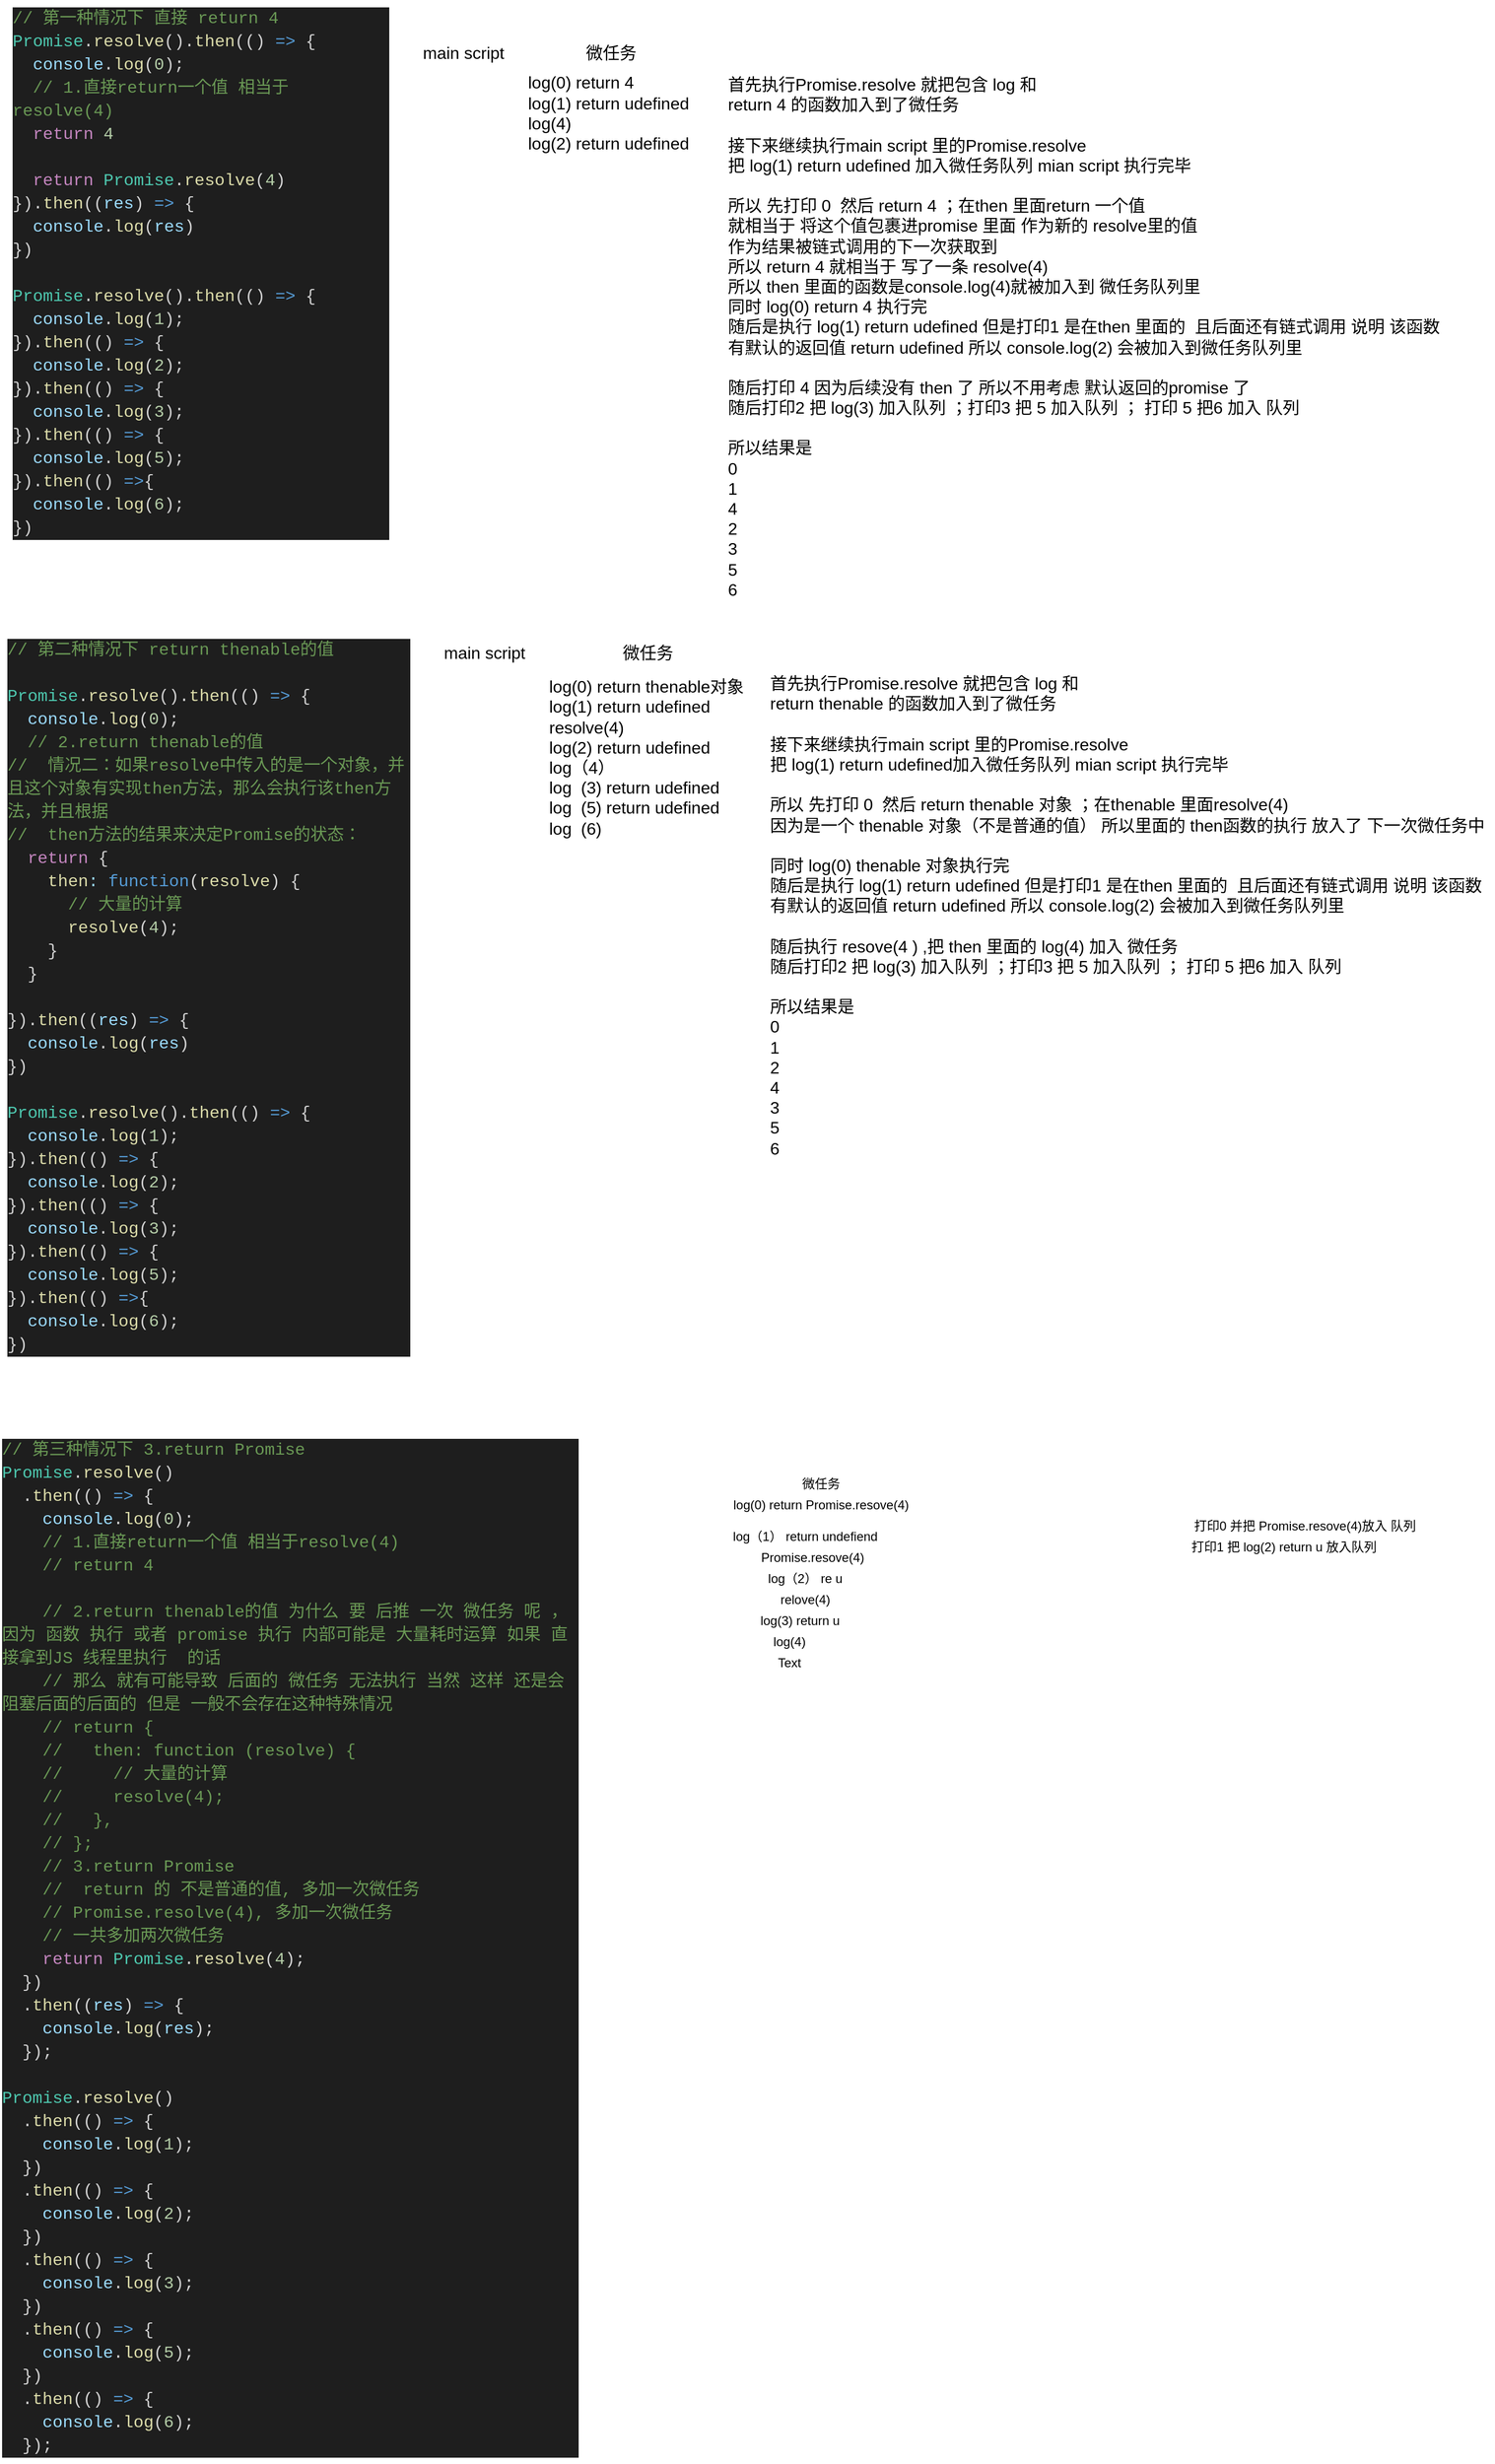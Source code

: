<mxfile>
    <diagram id="AQz7V57EREvZe-F6yPf8" name="第 1 页">
        <mxGraphModel dx="1780" dy="881" grid="1" gridSize="10" guides="1" tooltips="1" connect="1" arrows="1" fold="1" page="1" pageScale="1" pageWidth="1654" pageHeight="2336" math="0" shadow="0">
            <root>
                <mxCell id="0"/>
                <mxCell id="1" parent="0"/>
                <mxCell id="2" value="&lt;div style=&quot;color: rgb(212 , 212 , 212) ; background-color: rgb(30 , 30 , 30) ; font-family: &amp;#34;consolas&amp;#34; , &amp;#34;courier new&amp;#34; , monospace ; font-weight: normal ; font-size: 16px ; line-height: 22px&quot;&gt;&lt;div&gt;&lt;span style=&quot;color: #6a9955&quot;&gt;// 第一种情况下 直接 return 4&lt;/span&gt;&lt;/div&gt;&lt;div&gt;&lt;span style=&quot;color: #4ec9b0&quot;&gt;Promise&lt;/span&gt;&lt;span style=&quot;color: #d4d4d4&quot;&gt;.&lt;/span&gt;&lt;span style=&quot;color: #dcdcaa&quot;&gt;resolve&lt;/span&gt;&lt;span style=&quot;color: #d4d4d4&quot;&gt;().&lt;/span&gt;&lt;span style=&quot;color: #dcdcaa&quot;&gt;then&lt;/span&gt;&lt;span style=&quot;color: #d4d4d4&quot;&gt;(() &lt;/span&gt;&lt;span style=&quot;color: #569cd6&quot;&gt;=&amp;gt;&lt;/span&gt;&lt;span style=&quot;color: #d4d4d4&quot;&gt; {&lt;/span&gt;&lt;/div&gt;&lt;div&gt;&lt;span style=&quot;color: #d4d4d4&quot;&gt;&amp;nbsp; &lt;/span&gt;&lt;span style=&quot;color: #9cdcfe&quot;&gt;console&lt;/span&gt;&lt;span style=&quot;color: #d4d4d4&quot;&gt;.&lt;/span&gt;&lt;span style=&quot;color: #dcdcaa&quot;&gt;log&lt;/span&gt;&lt;span style=&quot;color: #d4d4d4&quot;&gt;(&lt;/span&gt;&lt;span style=&quot;color: #b5cea8&quot;&gt;0&lt;/span&gt;&lt;span style=&quot;color: #d4d4d4&quot;&gt;);&lt;/span&gt;&lt;/div&gt;&lt;div&gt;&lt;span style=&quot;color: #d4d4d4&quot;&gt;&amp;nbsp; &lt;/span&gt;&lt;span style=&quot;color: #6a9955&quot;&gt;// 1.直接return一个值 相当于resolve(4)&lt;/span&gt;&lt;/div&gt;&lt;div&gt;&lt;span style=&quot;color: #d4d4d4&quot;&gt;&amp;nbsp; &lt;/span&gt;&lt;span style=&quot;color: #c586c0&quot;&gt;return&lt;/span&gt;&lt;span style=&quot;color: #d4d4d4&quot;&gt; &lt;/span&gt;&lt;span style=&quot;color: #b5cea8&quot;&gt;4&lt;/span&gt;&lt;/div&gt;&lt;div&gt;&lt;br&gt;&lt;/div&gt;&lt;div&gt;&lt;span style=&quot;color: #d4d4d4&quot;&gt;&amp;nbsp; &lt;/span&gt;&lt;span style=&quot;color: #c586c0&quot;&gt;return&lt;/span&gt;&lt;span style=&quot;color: #d4d4d4&quot;&gt; &lt;/span&gt;&lt;span style=&quot;color: #4ec9b0&quot;&gt;Promise&lt;/span&gt;&lt;span style=&quot;color: #d4d4d4&quot;&gt;.&lt;/span&gt;&lt;span style=&quot;color: #dcdcaa&quot;&gt;resolve&lt;/span&gt;&lt;span style=&quot;color: #d4d4d4&quot;&gt;(&lt;/span&gt;&lt;span style=&quot;color: #b5cea8&quot;&gt;4&lt;/span&gt;&lt;span style=&quot;color: #d4d4d4&quot;&gt;)&lt;/span&gt;&lt;/div&gt;&lt;div&gt;&lt;span style=&quot;color: #d4d4d4&quot;&gt;}).&lt;/span&gt;&lt;span style=&quot;color: #dcdcaa&quot;&gt;then&lt;/span&gt;&lt;span style=&quot;color: #d4d4d4&quot;&gt;((&lt;/span&gt;&lt;span style=&quot;color: #9cdcfe&quot;&gt;res&lt;/span&gt;&lt;span style=&quot;color: #d4d4d4&quot;&gt;) &lt;/span&gt;&lt;span style=&quot;color: #569cd6&quot;&gt;=&amp;gt;&lt;/span&gt;&lt;span style=&quot;color: #d4d4d4&quot;&gt; {&lt;/span&gt;&lt;/div&gt;&lt;div&gt;&lt;span style=&quot;color: #d4d4d4&quot;&gt;&amp;nbsp; &lt;/span&gt;&lt;span style=&quot;color: #9cdcfe&quot;&gt;console&lt;/span&gt;&lt;span style=&quot;color: #d4d4d4&quot;&gt;.&lt;/span&gt;&lt;span style=&quot;color: #dcdcaa&quot;&gt;log&lt;/span&gt;&lt;span style=&quot;color: #d4d4d4&quot;&gt;(&lt;/span&gt;&lt;span style=&quot;color: #9cdcfe&quot;&gt;res&lt;/span&gt;&lt;span style=&quot;color: #d4d4d4&quot;&gt;)&lt;/span&gt;&lt;/div&gt;&lt;div&gt;&lt;span style=&quot;color: #d4d4d4&quot;&gt;})&lt;/span&gt;&lt;/div&gt;&lt;br&gt;&lt;div&gt;&lt;span style=&quot;color: #4ec9b0&quot;&gt;Promise&lt;/span&gt;&lt;span style=&quot;color: #d4d4d4&quot;&gt;.&lt;/span&gt;&lt;span style=&quot;color: #dcdcaa&quot;&gt;resolve&lt;/span&gt;&lt;span style=&quot;color: #d4d4d4&quot;&gt;().&lt;/span&gt;&lt;span style=&quot;color: #dcdcaa&quot;&gt;then&lt;/span&gt;&lt;span style=&quot;color: #d4d4d4&quot;&gt;(() &lt;/span&gt;&lt;span style=&quot;color: #569cd6&quot;&gt;=&amp;gt;&lt;/span&gt;&lt;span style=&quot;color: #d4d4d4&quot;&gt; {&lt;/span&gt;&lt;/div&gt;&lt;div&gt;&lt;span style=&quot;color: #d4d4d4&quot;&gt;&amp;nbsp; &lt;/span&gt;&lt;span style=&quot;color: #9cdcfe&quot;&gt;console&lt;/span&gt;&lt;span style=&quot;color: #d4d4d4&quot;&gt;.&lt;/span&gt;&lt;span style=&quot;color: #dcdcaa&quot;&gt;log&lt;/span&gt;&lt;span style=&quot;color: #d4d4d4&quot;&gt;(&lt;/span&gt;&lt;span style=&quot;color: #b5cea8&quot;&gt;1&lt;/span&gt;&lt;span style=&quot;color: #d4d4d4&quot;&gt;);&lt;/span&gt;&lt;/div&gt;&lt;div&gt;&lt;span style=&quot;color: #d4d4d4&quot;&gt;}).&lt;/span&gt;&lt;span style=&quot;color: #dcdcaa&quot;&gt;then&lt;/span&gt;&lt;span style=&quot;color: #d4d4d4&quot;&gt;(() &lt;/span&gt;&lt;span style=&quot;color: #569cd6&quot;&gt;=&amp;gt;&lt;/span&gt;&lt;span style=&quot;color: #d4d4d4&quot;&gt; {&lt;/span&gt;&lt;/div&gt;&lt;div&gt;&lt;span style=&quot;color: #d4d4d4&quot;&gt;&amp;nbsp; &lt;/span&gt;&lt;span style=&quot;color: #9cdcfe&quot;&gt;console&lt;/span&gt;&lt;span style=&quot;color: #d4d4d4&quot;&gt;.&lt;/span&gt;&lt;span style=&quot;color: #dcdcaa&quot;&gt;log&lt;/span&gt;&lt;span style=&quot;color: #d4d4d4&quot;&gt;(&lt;/span&gt;&lt;span style=&quot;color: #b5cea8&quot;&gt;2&lt;/span&gt;&lt;span style=&quot;color: #d4d4d4&quot;&gt;);&lt;/span&gt;&lt;/div&gt;&lt;div&gt;&lt;span style=&quot;color: #d4d4d4&quot;&gt;}).&lt;/span&gt;&lt;span style=&quot;color: #dcdcaa&quot;&gt;then&lt;/span&gt;&lt;span style=&quot;color: #d4d4d4&quot;&gt;(() &lt;/span&gt;&lt;span style=&quot;color: #569cd6&quot;&gt;=&amp;gt;&lt;/span&gt;&lt;span style=&quot;color: #d4d4d4&quot;&gt; {&lt;/span&gt;&lt;/div&gt;&lt;div&gt;&lt;span style=&quot;color: #d4d4d4&quot;&gt;&amp;nbsp; &lt;/span&gt;&lt;span style=&quot;color: #9cdcfe&quot;&gt;console&lt;/span&gt;&lt;span style=&quot;color: #d4d4d4&quot;&gt;.&lt;/span&gt;&lt;span style=&quot;color: #dcdcaa&quot;&gt;log&lt;/span&gt;&lt;span style=&quot;color: #d4d4d4&quot;&gt;(&lt;/span&gt;&lt;span style=&quot;color: #b5cea8&quot;&gt;3&lt;/span&gt;&lt;span style=&quot;color: #d4d4d4&quot;&gt;);&lt;/span&gt;&lt;/div&gt;&lt;div&gt;&lt;span style=&quot;color: #d4d4d4&quot;&gt;}).&lt;/span&gt;&lt;span style=&quot;color: #dcdcaa&quot;&gt;then&lt;/span&gt;&lt;span style=&quot;color: #d4d4d4&quot;&gt;(() &lt;/span&gt;&lt;span style=&quot;color: #569cd6&quot;&gt;=&amp;gt;&lt;/span&gt;&lt;span style=&quot;color: #d4d4d4&quot;&gt; {&lt;/span&gt;&lt;/div&gt;&lt;div&gt;&lt;span style=&quot;color: #d4d4d4&quot;&gt;&amp;nbsp; &lt;/span&gt;&lt;span style=&quot;color: #9cdcfe&quot;&gt;console&lt;/span&gt;&lt;span style=&quot;color: #d4d4d4&quot;&gt;.&lt;/span&gt;&lt;span style=&quot;color: #dcdcaa&quot;&gt;log&lt;/span&gt;&lt;span style=&quot;color: #d4d4d4&quot;&gt;(&lt;/span&gt;&lt;span style=&quot;color: #b5cea8&quot;&gt;5&lt;/span&gt;&lt;span style=&quot;color: #d4d4d4&quot;&gt;);&lt;/span&gt;&lt;/div&gt;&lt;div&gt;&lt;span style=&quot;color: #d4d4d4&quot;&gt;}).&lt;/span&gt;&lt;span style=&quot;color: #dcdcaa&quot;&gt;then&lt;/span&gt;&lt;span style=&quot;color: #d4d4d4&quot;&gt;(() &lt;/span&gt;&lt;span style=&quot;color: #569cd6&quot;&gt;=&amp;gt;&lt;/span&gt;&lt;span style=&quot;color: #d4d4d4&quot;&gt;{&lt;/span&gt;&lt;/div&gt;&lt;div&gt;&lt;span style=&quot;color: #d4d4d4&quot;&gt;&amp;nbsp; &lt;/span&gt;&lt;span style=&quot;color: #9cdcfe&quot;&gt;console&lt;/span&gt;&lt;span style=&quot;color: #d4d4d4&quot;&gt;.&lt;/span&gt;&lt;span style=&quot;color: #dcdcaa&quot;&gt;log&lt;/span&gt;&lt;span style=&quot;color: #d4d4d4&quot;&gt;(&lt;/span&gt;&lt;span style=&quot;color: #b5cea8&quot;&gt;6&lt;/span&gt;&lt;span style=&quot;color: #d4d4d4&quot;&gt;);&lt;/span&gt;&lt;/div&gt;&lt;div&gt;&lt;span style=&quot;color: #d4d4d4&quot;&gt;})&lt;/span&gt;&lt;/div&gt;&lt;/div&gt;" style="text;whiteSpace=wrap;html=1;" parent="1" vertex="1">
                    <mxGeometry x="10" y="10" width="360" height="490" as="geometry"/>
                </mxCell>
                <mxCell id="3" value="main script&amp;nbsp;" style="text;html=1;align=left;verticalAlign=middle;resizable=0;points=[];autosize=1;strokeColor=none;fillColor=none;fontSize=16;" parent="1" vertex="1">
                    <mxGeometry x="400" y="50" width="100" height="20" as="geometry"/>
                </mxCell>
                <mxCell id="4" value="微任务" style="text;html=1;align=left;verticalAlign=middle;resizable=0;points=[];autosize=1;strokeColor=none;fillColor=none;fontSize=16;" parent="1" vertex="1">
                    <mxGeometry x="555" y="50" width="60" height="20" as="geometry"/>
                </mxCell>
                <mxCell id="5" value="log(0) return 4&lt;br&gt;log(1) return udefined&lt;br&gt;log(4)&lt;br&gt;log(2) return udefined&lt;br&gt;&lt;br&gt;&lt;br&gt;&lt;br&gt;&lt;br&gt;&lt;br&gt;&lt;br&gt;&lt;br&gt;&lt;br&gt;&lt;br&gt;&lt;br&gt;&lt;br&gt;&lt;br&gt;&lt;br&gt;&lt;br&gt;&lt;br&gt;&lt;br&gt;&lt;br&gt;&lt;br&gt;" style="text;html=1;align=left;verticalAlign=middle;resizable=0;points=[];autosize=1;strokeColor=none;fillColor=none;fontSize=16;" parent="1" vertex="1">
                    <mxGeometry x="500" y="80" width="170" height="420" as="geometry"/>
                </mxCell>
                <mxCell id="6" value="首先执行Promise.resolve 就把包含 log 和&lt;br&gt;return 4 的函数加入到了微任务&lt;br&gt;&lt;br&gt;接下来继续执行main script 里的Promise.resolve&lt;br&gt;把 log(1) return udefined&amp;nbsp;加入微任务队列 mian script 执行完毕&lt;br&gt;&amp;nbsp;&lt;br&gt;所以 先打印 0&amp;nbsp; 然后 return 4 ；在then 里面return 一个值&lt;br&gt;就相当于 将这个值包裹进promise 里面 作为新的 resolve里的值&lt;br&gt;作为结果被链式调用的下一次获取到&lt;br&gt;所以 return 4 就相当于 写了一条 resolve(4) &lt;br&gt;所以 then 里面的函数是console.log(4)就被加入到 微任务队列里 &lt;br&gt;同时 log(0) return 4 执行完&lt;br&gt;随后是执行 log(1) return udefined&amp;nbsp;但是打印1 是在then 里面的&amp;nbsp; 且后面还有链式调用 说明 该函数&lt;br&gt;有默认的返回值 return udefined 所以 console.log(2) 会被加入到微任务队列里&lt;br&gt;&lt;br&gt;随后打印 4 因为后续没有 then 了 所以不用考虑 默认返回的promise 了&lt;br&gt;随后打印2&amp;nbsp;把&amp;nbsp;log(3)&amp;nbsp;加入队列 ；打印3&amp;nbsp;把 5 加入队列 ；&amp;nbsp;打印 5&amp;nbsp;把6&amp;nbsp;加入&amp;nbsp;队列&amp;nbsp;&lt;br&gt;&lt;br&gt;所以结果是&lt;br&gt;0&lt;br&gt;1&lt;br&gt;4&lt;br&gt;2&amp;nbsp;&lt;br&gt;3&lt;br&gt;5&lt;br&gt;6" style="text;html=1;align=left;verticalAlign=middle;resizable=0;points=[];autosize=1;strokeColor=none;fillColor=none;fontSize=16;" parent="1" vertex="1">
                    <mxGeometry x="690" y="80" width="690" height="500" as="geometry"/>
                </mxCell>
                <mxCell id="7" value="&lt;div style=&quot;color: rgb(212, 212, 212); background-color: rgb(30, 30, 30); font-family: consolas, &amp;quot;courier new&amp;quot;, monospace; font-weight: normal; font-size: 16px; line-height: 22px;&quot;&gt;&lt;div&gt;&lt;span style=&quot;color: #6a9955&quot;&gt;// 第二种情况下 return thenable的值&lt;/span&gt;&lt;/div&gt;&lt;br&gt;&lt;div&gt;&lt;span style=&quot;color: #4ec9b0&quot;&gt;Promise&lt;/span&gt;&lt;span style=&quot;color: #d4d4d4&quot;&gt;.&lt;/span&gt;&lt;span style=&quot;color: #dcdcaa&quot;&gt;resolve&lt;/span&gt;&lt;span style=&quot;color: #d4d4d4&quot;&gt;().&lt;/span&gt;&lt;span style=&quot;color: #dcdcaa&quot;&gt;then&lt;/span&gt;&lt;span style=&quot;color: #d4d4d4&quot;&gt;(() &lt;/span&gt;&lt;span style=&quot;color: #569cd6&quot;&gt;=&amp;gt;&lt;/span&gt;&lt;span style=&quot;color: #d4d4d4&quot;&gt; {&lt;/span&gt;&lt;/div&gt;&lt;div&gt;&lt;span style=&quot;color: #d4d4d4&quot;&gt;&amp;nbsp; &lt;/span&gt;&lt;span style=&quot;color: #9cdcfe&quot;&gt;console&lt;/span&gt;&lt;span style=&quot;color: #d4d4d4&quot;&gt;.&lt;/span&gt;&lt;span style=&quot;color: #dcdcaa&quot;&gt;log&lt;/span&gt;&lt;span style=&quot;color: #d4d4d4&quot;&gt;(&lt;/span&gt;&lt;span style=&quot;color: #b5cea8&quot;&gt;0&lt;/span&gt;&lt;span style=&quot;color: #d4d4d4&quot;&gt;);&lt;/span&gt;&lt;/div&gt;&lt;div&gt;&lt;span style=&quot;color: #d4d4d4&quot;&gt;&amp;nbsp; &lt;/span&gt;&lt;span style=&quot;color: #6a9955&quot;&gt;// 2.return thenable的值&lt;/span&gt;&lt;/div&gt;&lt;div&gt;&lt;span style=&quot;color: #6a9955&quot;&gt;// &amp;nbsp;情况二：如果resolve中传入的是一个对象，并且这个对象有实现then方法，那么会执行该then方法，并且根据&lt;/span&gt;&lt;/div&gt;&lt;div&gt;&lt;span style=&quot;color: #6a9955&quot;&gt;// &amp;nbsp;then方法的结果来决定Promise的状态：&lt;/span&gt;&lt;/div&gt;&lt;div&gt;&lt;span style=&quot;color: #d4d4d4&quot;&gt;&amp;nbsp; &lt;/span&gt;&lt;span style=&quot;color: #c586c0&quot;&gt;return&lt;/span&gt;&lt;span style=&quot;color: #d4d4d4&quot;&gt; {&lt;/span&gt;&lt;/div&gt;&lt;div&gt;&lt;span style=&quot;color: #d4d4d4&quot;&gt;&amp;nbsp; &amp;nbsp; &lt;/span&gt;&lt;span style=&quot;color: #dcdcaa&quot;&gt;then&lt;/span&gt;&lt;span style=&quot;color: #9cdcfe&quot;&gt;:&lt;/span&gt;&lt;span style=&quot;color: #d4d4d4&quot;&gt; &lt;/span&gt;&lt;span style=&quot;color: #569cd6&quot;&gt;function&lt;/span&gt;&lt;span style=&quot;color: #d4d4d4&quot;&gt;(&lt;/span&gt;&lt;span style=&quot;color: #dcdcaa&quot;&gt;resolve&lt;/span&gt;&lt;span style=&quot;color: #d4d4d4&quot;&gt;) {&lt;/span&gt;&lt;/div&gt;&lt;div&gt;&lt;span style=&quot;color: #d4d4d4&quot;&gt;&amp;nbsp; &amp;nbsp; &amp;nbsp; &lt;/span&gt;&lt;span style=&quot;color: #6a9955&quot;&gt;// 大量的计算&lt;/span&gt;&lt;/div&gt;&lt;div&gt;&lt;span style=&quot;color: #d4d4d4&quot;&gt;&amp;nbsp; &amp;nbsp; &amp;nbsp; &lt;/span&gt;&lt;span style=&quot;color: #dcdcaa&quot;&gt;resolve&lt;/span&gt;&lt;span style=&quot;color: #d4d4d4&quot;&gt;(&lt;/span&gt;&lt;span style=&quot;color: #b5cea8&quot;&gt;4&lt;/span&gt;&lt;span style=&quot;color: #d4d4d4&quot;&gt;);&lt;/span&gt;&lt;/div&gt;&lt;div&gt;&lt;span style=&quot;color: #d4d4d4&quot;&gt;&amp;nbsp; &amp;nbsp; }&lt;/span&gt;&lt;/div&gt;&lt;div&gt;&lt;span style=&quot;color: #d4d4d4&quot;&gt;&amp;nbsp; }&lt;/span&gt;&lt;/div&gt;&lt;br&gt;&lt;div&gt;&lt;span style=&quot;color: #d4d4d4&quot;&gt;}).&lt;/span&gt;&lt;span style=&quot;color: #dcdcaa&quot;&gt;then&lt;/span&gt;&lt;span style=&quot;color: #d4d4d4&quot;&gt;((&lt;/span&gt;&lt;span style=&quot;color: #9cdcfe&quot;&gt;res&lt;/span&gt;&lt;span style=&quot;color: #d4d4d4&quot;&gt;) &lt;/span&gt;&lt;span style=&quot;color: #569cd6&quot;&gt;=&amp;gt;&lt;/span&gt;&lt;span style=&quot;color: #d4d4d4&quot;&gt; {&lt;/span&gt;&lt;/div&gt;&lt;div&gt;&lt;span style=&quot;color: #d4d4d4&quot;&gt;&amp;nbsp; &lt;/span&gt;&lt;span style=&quot;color: #9cdcfe&quot;&gt;console&lt;/span&gt;&lt;span style=&quot;color: #d4d4d4&quot;&gt;.&lt;/span&gt;&lt;span style=&quot;color: #dcdcaa&quot;&gt;log&lt;/span&gt;&lt;span style=&quot;color: #d4d4d4&quot;&gt;(&lt;/span&gt;&lt;span style=&quot;color: #9cdcfe&quot;&gt;res&lt;/span&gt;&lt;span style=&quot;color: #d4d4d4&quot;&gt;)&lt;/span&gt;&lt;/div&gt;&lt;div&gt;&lt;span style=&quot;color: #d4d4d4&quot;&gt;})&lt;/span&gt;&lt;/div&gt;&lt;br&gt;&lt;div&gt;&lt;span style=&quot;color: #4ec9b0&quot;&gt;Promise&lt;/span&gt;&lt;span style=&quot;color: #d4d4d4&quot;&gt;.&lt;/span&gt;&lt;span style=&quot;color: #dcdcaa&quot;&gt;resolve&lt;/span&gt;&lt;span style=&quot;color: #d4d4d4&quot;&gt;().&lt;/span&gt;&lt;span style=&quot;color: #dcdcaa&quot;&gt;then&lt;/span&gt;&lt;span style=&quot;color: #d4d4d4&quot;&gt;(() &lt;/span&gt;&lt;span style=&quot;color: #569cd6&quot;&gt;=&amp;gt;&lt;/span&gt;&lt;span style=&quot;color: #d4d4d4&quot;&gt; {&lt;/span&gt;&lt;/div&gt;&lt;div&gt;&lt;span style=&quot;color: #d4d4d4&quot;&gt;&amp;nbsp; &lt;/span&gt;&lt;span style=&quot;color: #9cdcfe&quot;&gt;console&lt;/span&gt;&lt;span style=&quot;color: #d4d4d4&quot;&gt;.&lt;/span&gt;&lt;span style=&quot;color: #dcdcaa&quot;&gt;log&lt;/span&gt;&lt;span style=&quot;color: #d4d4d4&quot;&gt;(&lt;/span&gt;&lt;span style=&quot;color: #b5cea8&quot;&gt;1&lt;/span&gt;&lt;span style=&quot;color: #d4d4d4&quot;&gt;);&lt;/span&gt;&lt;/div&gt;&lt;div&gt;&lt;span style=&quot;color: #d4d4d4&quot;&gt;}).&lt;/span&gt;&lt;span style=&quot;color: #dcdcaa&quot;&gt;then&lt;/span&gt;&lt;span style=&quot;color: #d4d4d4&quot;&gt;(() &lt;/span&gt;&lt;span style=&quot;color: #569cd6&quot;&gt;=&amp;gt;&lt;/span&gt;&lt;span style=&quot;color: #d4d4d4&quot;&gt; {&lt;/span&gt;&lt;/div&gt;&lt;div&gt;&lt;span style=&quot;color: #d4d4d4&quot;&gt;&amp;nbsp; &lt;/span&gt;&lt;span style=&quot;color: #9cdcfe&quot;&gt;console&lt;/span&gt;&lt;span style=&quot;color: #d4d4d4&quot;&gt;.&lt;/span&gt;&lt;span style=&quot;color: #dcdcaa&quot;&gt;log&lt;/span&gt;&lt;span style=&quot;color: #d4d4d4&quot;&gt;(&lt;/span&gt;&lt;span style=&quot;color: #b5cea8&quot;&gt;2&lt;/span&gt;&lt;span style=&quot;color: #d4d4d4&quot;&gt;);&lt;/span&gt;&lt;/div&gt;&lt;div&gt;&lt;span style=&quot;color: #d4d4d4&quot;&gt;}).&lt;/span&gt;&lt;span style=&quot;color: #dcdcaa&quot;&gt;then&lt;/span&gt;&lt;span style=&quot;color: #d4d4d4&quot;&gt;(() &lt;/span&gt;&lt;span style=&quot;color: #569cd6&quot;&gt;=&amp;gt;&lt;/span&gt;&lt;span style=&quot;color: #d4d4d4&quot;&gt; {&lt;/span&gt;&lt;/div&gt;&lt;div&gt;&lt;span style=&quot;color: #d4d4d4&quot;&gt;&amp;nbsp; &lt;/span&gt;&lt;span style=&quot;color: #9cdcfe&quot;&gt;console&lt;/span&gt;&lt;span style=&quot;color: #d4d4d4&quot;&gt;.&lt;/span&gt;&lt;span style=&quot;color: #dcdcaa&quot;&gt;log&lt;/span&gt;&lt;span style=&quot;color: #d4d4d4&quot;&gt;(&lt;/span&gt;&lt;span style=&quot;color: #b5cea8&quot;&gt;3&lt;/span&gt;&lt;span style=&quot;color: #d4d4d4&quot;&gt;);&lt;/span&gt;&lt;/div&gt;&lt;div&gt;&lt;span style=&quot;color: #d4d4d4&quot;&gt;}).&lt;/span&gt;&lt;span style=&quot;color: #dcdcaa&quot;&gt;then&lt;/span&gt;&lt;span style=&quot;color: #d4d4d4&quot;&gt;(() &lt;/span&gt;&lt;span style=&quot;color: #569cd6&quot;&gt;=&amp;gt;&lt;/span&gt;&lt;span style=&quot;color: #d4d4d4&quot;&gt; {&lt;/span&gt;&lt;/div&gt;&lt;div&gt;&lt;span style=&quot;color: #d4d4d4&quot;&gt;&amp;nbsp; &lt;/span&gt;&lt;span style=&quot;color: #9cdcfe&quot;&gt;console&lt;/span&gt;&lt;span style=&quot;color: #d4d4d4&quot;&gt;.&lt;/span&gt;&lt;span style=&quot;color: #dcdcaa&quot;&gt;log&lt;/span&gt;&lt;span style=&quot;color: #d4d4d4&quot;&gt;(&lt;/span&gt;&lt;span style=&quot;color: #b5cea8&quot;&gt;5&lt;/span&gt;&lt;span style=&quot;color: #d4d4d4&quot;&gt;);&lt;/span&gt;&lt;/div&gt;&lt;div&gt;&lt;span style=&quot;color: #d4d4d4&quot;&gt;}).&lt;/span&gt;&lt;span style=&quot;color: #dcdcaa&quot;&gt;then&lt;/span&gt;&lt;span style=&quot;color: #d4d4d4&quot;&gt;(() &lt;/span&gt;&lt;span style=&quot;color: #569cd6&quot;&gt;=&amp;gt;&lt;/span&gt;&lt;span style=&quot;color: #d4d4d4&quot;&gt;{&lt;/span&gt;&lt;/div&gt;&lt;div&gt;&lt;span style=&quot;color: #d4d4d4&quot;&gt;&amp;nbsp; &lt;/span&gt;&lt;span style=&quot;color: #9cdcfe&quot;&gt;console&lt;/span&gt;&lt;span style=&quot;color: #d4d4d4&quot;&gt;.&lt;/span&gt;&lt;span style=&quot;color: #dcdcaa&quot;&gt;log&lt;/span&gt;&lt;span style=&quot;color: #d4d4d4&quot;&gt;(&lt;/span&gt;&lt;span style=&quot;color: #b5cea8&quot;&gt;6&lt;/span&gt;&lt;span style=&quot;color: #d4d4d4&quot;&gt;);&lt;/span&gt;&lt;/div&gt;&lt;div&gt;&lt;span style=&quot;color: #d4d4d4&quot;&gt;})&lt;/span&gt;&lt;/div&gt;&lt;/div&gt;" style="text;whiteSpace=wrap;html=1;fontSize=16;" parent="1" vertex="1">
                    <mxGeometry x="5" y="610" width="385" height="680" as="geometry"/>
                </mxCell>
                <mxCell id="8" value="main script&amp;nbsp;" style="text;html=1;align=left;verticalAlign=middle;resizable=0;points=[];autosize=1;strokeColor=none;fillColor=none;fontSize=16;" parent="1" vertex="1">
                    <mxGeometry x="420" y="620" width="100" height="20" as="geometry"/>
                </mxCell>
                <mxCell id="9" value="微任务" style="text;html=1;align=left;verticalAlign=middle;resizable=0;points=[];autosize=1;strokeColor=none;fillColor=none;fontSize=16;" parent="1" vertex="1">
                    <mxGeometry x="590" y="620" width="60" height="20" as="geometry"/>
                </mxCell>
                <mxCell id="10" value="log(0) return&amp;nbsp;thenable对象&lt;br&gt;log(1) return udefined&lt;br&gt;resolve(4)&lt;br&gt;log(2) return udefined&lt;br&gt;log（4）&lt;br&gt;log&amp;nbsp; (3) return udefined&lt;br&gt;log&amp;nbsp; (5) return udefined&lt;br&gt;log&amp;nbsp; (6)&amp;nbsp;&lt;br&gt;&lt;br&gt;&lt;br&gt;&lt;br&gt;&lt;br&gt;&lt;br&gt;&lt;br&gt;&lt;br&gt;&lt;br&gt;&lt;br&gt;&lt;br&gt;&lt;br&gt;" style="text;html=1;align=left;verticalAlign=middle;resizable=0;points=[];autosize=1;strokeColor=none;fillColor=none;fontSize=16;" parent="1" vertex="1">
                    <mxGeometry x="520" y="650" width="200" height="370" as="geometry"/>
                </mxCell>
                <mxCell id="11" value="首先执行Promise.resolve 就把包含 log 和&lt;br&gt;return thenable 的函数加入到了微任务&lt;br&gt;&lt;br&gt;接下来继续执行main script 里的Promise.resolve&lt;br&gt;把 log(1) return udefined加入微任务队列 mian script 执行完毕&lt;br&gt;&amp;nbsp;&lt;br&gt;所以 先打印 0&amp;nbsp; 然后 return thenable&amp;nbsp;对象&amp;nbsp;；在thenable 里面resolve(4)&amp;nbsp;&lt;br&gt;因为是一个&amp;nbsp;thenable&amp;nbsp;对象（不是普通的值） 所以里面的&amp;nbsp;then函数的执行&amp;nbsp;放入了&amp;nbsp;下一次微任务中&lt;br&gt;&lt;br&gt;同时 log(0) thenable&amp;nbsp;对象执行完&lt;br&gt;随后是执行 log(1) return udefined&amp;nbsp;但是打印1 是在then 里面的&amp;nbsp; 且后面还有链式调用 说明 该函数&lt;br&gt;有默认的返回值 return udefined 所以 console.log(2) 会被加入到微任务队列里&lt;br&gt;&lt;br&gt;随后执行&amp;nbsp;resove(4 ) ,把&amp;nbsp;then&amp;nbsp;里面的&amp;nbsp;log(4)&amp;nbsp;加入&amp;nbsp;微任务&amp;nbsp;&lt;br&gt;随后打印2&amp;nbsp;把&amp;nbsp;log(3)&amp;nbsp;加入队列 ；打印3&amp;nbsp;把 5 加入队列 ；&amp;nbsp;打印 5&amp;nbsp;把6&amp;nbsp;加入&amp;nbsp;队列&amp;nbsp;&lt;br&gt;&lt;br&gt;所以结果是&lt;br&gt;0&lt;br&gt;1&lt;br&gt;2&lt;br&gt;4&amp;nbsp;&lt;br&gt;3&lt;br&gt;5&lt;br&gt;6" style="text;html=1;align=left;verticalAlign=middle;resizable=0;points=[];autosize=1;strokeColor=none;fillColor=none;fontSize=16;" parent="1" vertex="1">
                    <mxGeometry x="730" y="650" width="690" height="460" as="geometry"/>
                </mxCell>
                <mxCell id="12" value="&lt;div style=&quot;color: rgb(212, 212, 212); background-color: rgb(30, 30, 30); font-family: consolas, &amp;quot;courier new&amp;quot;, monospace; font-weight: normal; font-size: 16px; line-height: 22px;&quot;&gt;&lt;div&gt;&lt;span style=&quot;color: #6a9955&quot;&gt;// 第三种情况下 3.return Promise&lt;/span&gt;&lt;/div&gt;&lt;div&gt;&lt;span style=&quot;color: #4ec9b0&quot;&gt;Promise&lt;/span&gt;&lt;span style=&quot;color: #d4d4d4&quot;&gt;.&lt;/span&gt;&lt;span style=&quot;color: #dcdcaa&quot;&gt;resolve&lt;/span&gt;&lt;span style=&quot;color: #d4d4d4&quot;&gt;()&lt;/span&gt;&lt;/div&gt;&lt;div&gt;&lt;span style=&quot;color: #d4d4d4&quot;&gt;&amp;nbsp; .&lt;/span&gt;&lt;span style=&quot;color: #dcdcaa&quot;&gt;then&lt;/span&gt;&lt;span style=&quot;color: #d4d4d4&quot;&gt;(() &lt;/span&gt;&lt;span style=&quot;color: #569cd6&quot;&gt;=&amp;gt;&lt;/span&gt;&lt;span style=&quot;color: #d4d4d4&quot;&gt; {&lt;/span&gt;&lt;/div&gt;&lt;div&gt;&lt;span style=&quot;color: #d4d4d4&quot;&gt;&amp;nbsp; &amp;nbsp; &lt;/span&gt;&lt;span style=&quot;color: #9cdcfe&quot;&gt;console&lt;/span&gt;&lt;span style=&quot;color: #d4d4d4&quot;&gt;.&lt;/span&gt;&lt;span style=&quot;color: #dcdcaa&quot;&gt;log&lt;/span&gt;&lt;span style=&quot;color: #d4d4d4&quot;&gt;(&lt;/span&gt;&lt;span style=&quot;color: #b5cea8&quot;&gt;0&lt;/span&gt;&lt;span style=&quot;color: #d4d4d4&quot;&gt;);&lt;/span&gt;&lt;/div&gt;&lt;div&gt;&lt;span style=&quot;color: #d4d4d4&quot;&gt;&amp;nbsp; &amp;nbsp; &lt;/span&gt;&lt;span style=&quot;color: #6a9955&quot;&gt;// 1.直接return一个值 相当于resolve(4)&lt;/span&gt;&lt;/div&gt;&lt;div&gt;&lt;span style=&quot;color: #d4d4d4&quot;&gt;&amp;nbsp; &amp;nbsp; &lt;/span&gt;&lt;span style=&quot;color: #6a9955&quot;&gt;// return 4&lt;/span&gt;&lt;/div&gt;&lt;br&gt;&lt;div&gt;&lt;span style=&quot;color: #d4d4d4&quot;&gt;&amp;nbsp; &amp;nbsp; &lt;/span&gt;&lt;span style=&quot;color: #6a9955&quot;&gt;// 2.return thenable的值 为什么 要 后推 一次 微任务 呢 ，因为 函数 执行 或者 promise 执行 内部可能是 大量耗时运算 如果 直接拿到JS 线程里执行 &amp;nbsp;的话&lt;/span&gt;&lt;/div&gt;&lt;div&gt;&lt;span style=&quot;color: #d4d4d4&quot;&gt;&amp;nbsp; &amp;nbsp; &lt;/span&gt;&lt;span style=&quot;color: #6a9955&quot;&gt;// 那么 就有可能导致 后面的 微任务 无法执行 当然 这样 还是会阻塞后面的后面的 但是 一般不会存在这种特殊情况&lt;/span&gt;&lt;/div&gt;&lt;div&gt;&lt;span style=&quot;color: #d4d4d4&quot;&gt;&amp;nbsp; &amp;nbsp; &lt;/span&gt;&lt;span style=&quot;color: #6a9955&quot;&gt;// return {&lt;/span&gt;&lt;/div&gt;&lt;div&gt;&lt;span style=&quot;color: #d4d4d4&quot;&gt;&amp;nbsp; &amp;nbsp; &lt;/span&gt;&lt;span style=&quot;color: #6a9955&quot;&gt;// &amp;nbsp; then: function (resolve) {&lt;/span&gt;&lt;/div&gt;&lt;div&gt;&lt;span style=&quot;color: #d4d4d4&quot;&gt;&amp;nbsp; &amp;nbsp; &lt;/span&gt;&lt;span style=&quot;color: #6a9955&quot;&gt;// &amp;nbsp; &amp;nbsp; // 大量的计算&lt;/span&gt;&lt;/div&gt;&lt;div&gt;&lt;span style=&quot;color: #d4d4d4&quot;&gt;&amp;nbsp; &amp;nbsp; &lt;/span&gt;&lt;span style=&quot;color: #6a9955&quot;&gt;// &amp;nbsp; &amp;nbsp; resolve(4);&lt;/span&gt;&lt;/div&gt;&lt;div&gt;&lt;span style=&quot;color: #d4d4d4&quot;&gt;&amp;nbsp; &amp;nbsp; &lt;/span&gt;&lt;span style=&quot;color: #6a9955&quot;&gt;// &amp;nbsp; },&lt;/span&gt;&lt;/div&gt;&lt;div&gt;&lt;span style=&quot;color: #d4d4d4&quot;&gt;&amp;nbsp; &amp;nbsp; &lt;/span&gt;&lt;span style=&quot;color: #6a9955&quot;&gt;// };&lt;/span&gt;&lt;/div&gt;&lt;div&gt;&lt;span style=&quot;color: #d4d4d4&quot;&gt;&amp;nbsp; &amp;nbsp; &lt;/span&gt;&lt;span style=&quot;color: #6a9955&quot;&gt;// 3.return Promise&lt;/span&gt;&lt;/div&gt;&lt;div&gt;&lt;span style=&quot;color: #d4d4d4&quot;&gt;&amp;nbsp; &amp;nbsp; &lt;/span&gt;&lt;span style=&quot;color: #6a9955&quot;&gt;// &amp;nbsp;return 的 不是普通的值, 多加一次微任务&lt;/span&gt;&lt;/div&gt;&lt;div&gt;&lt;span style=&quot;color: #d4d4d4&quot;&gt;&amp;nbsp; &amp;nbsp; &lt;/span&gt;&lt;span style=&quot;color: #6a9955&quot;&gt;// Promise.resolve(4), 多加一次微任务&lt;/span&gt;&lt;/div&gt;&lt;div&gt;&lt;span style=&quot;color: #d4d4d4&quot;&gt;&amp;nbsp; &amp;nbsp; &lt;/span&gt;&lt;span style=&quot;color: #6a9955&quot;&gt;// 一共多加两次微任务&lt;/span&gt;&lt;/div&gt;&lt;div&gt;&lt;span style=&quot;color: #d4d4d4&quot;&gt;&amp;nbsp; &amp;nbsp; &lt;/span&gt;&lt;span style=&quot;color: #c586c0&quot;&gt;return&lt;/span&gt;&lt;span style=&quot;color: #d4d4d4&quot;&gt; &lt;/span&gt;&lt;span style=&quot;color: #4ec9b0&quot;&gt;Promise&lt;/span&gt;&lt;span style=&quot;color: #d4d4d4&quot;&gt;.&lt;/span&gt;&lt;span style=&quot;color: #dcdcaa&quot;&gt;resolve&lt;/span&gt;&lt;span style=&quot;color: #d4d4d4&quot;&gt;(&lt;/span&gt;&lt;span style=&quot;color: #b5cea8&quot;&gt;4&lt;/span&gt;&lt;span style=&quot;color: #d4d4d4&quot;&gt;);&lt;/span&gt;&lt;/div&gt;&lt;div&gt;&lt;span style=&quot;color: #d4d4d4&quot;&gt;&amp;nbsp; })&lt;/span&gt;&lt;/div&gt;&lt;div&gt;&lt;span style=&quot;color: #d4d4d4&quot;&gt;&amp;nbsp; .&lt;/span&gt;&lt;span style=&quot;color: #dcdcaa&quot;&gt;then&lt;/span&gt;&lt;span style=&quot;color: #d4d4d4&quot;&gt;((&lt;/span&gt;&lt;span style=&quot;color: #9cdcfe&quot;&gt;res&lt;/span&gt;&lt;span style=&quot;color: #d4d4d4&quot;&gt;) &lt;/span&gt;&lt;span style=&quot;color: #569cd6&quot;&gt;=&amp;gt;&lt;/span&gt;&lt;span style=&quot;color: #d4d4d4&quot;&gt; {&lt;/span&gt;&lt;/div&gt;&lt;div&gt;&lt;span style=&quot;color: #d4d4d4&quot;&gt;&amp;nbsp; &amp;nbsp; &lt;/span&gt;&lt;span style=&quot;color: #9cdcfe&quot;&gt;console&lt;/span&gt;&lt;span style=&quot;color: #d4d4d4&quot;&gt;.&lt;/span&gt;&lt;span style=&quot;color: #dcdcaa&quot;&gt;log&lt;/span&gt;&lt;span style=&quot;color: #d4d4d4&quot;&gt;(&lt;/span&gt;&lt;span style=&quot;color: #9cdcfe&quot;&gt;res&lt;/span&gt;&lt;span style=&quot;color: #d4d4d4&quot;&gt;);&lt;/span&gt;&lt;/div&gt;&lt;div&gt;&lt;span style=&quot;color: #d4d4d4&quot;&gt;&amp;nbsp; });&lt;/span&gt;&lt;/div&gt;&lt;br&gt;&lt;div&gt;&lt;span style=&quot;color: #4ec9b0&quot;&gt;Promise&lt;/span&gt;&lt;span style=&quot;color: #d4d4d4&quot;&gt;.&lt;/span&gt;&lt;span style=&quot;color: #dcdcaa&quot;&gt;resolve&lt;/span&gt;&lt;span style=&quot;color: #d4d4d4&quot;&gt;()&lt;/span&gt;&lt;/div&gt;&lt;div&gt;&lt;span style=&quot;color: #d4d4d4&quot;&gt;&amp;nbsp; .&lt;/span&gt;&lt;span style=&quot;color: #dcdcaa&quot;&gt;then&lt;/span&gt;&lt;span style=&quot;color: #d4d4d4&quot;&gt;(() &lt;/span&gt;&lt;span style=&quot;color: #569cd6&quot;&gt;=&amp;gt;&lt;/span&gt;&lt;span style=&quot;color: #d4d4d4&quot;&gt; {&lt;/span&gt;&lt;/div&gt;&lt;div&gt;&lt;span style=&quot;color: #d4d4d4&quot;&gt;&amp;nbsp; &amp;nbsp; &lt;/span&gt;&lt;span style=&quot;color: #9cdcfe&quot;&gt;console&lt;/span&gt;&lt;span style=&quot;color: #d4d4d4&quot;&gt;.&lt;/span&gt;&lt;span style=&quot;color: #dcdcaa&quot;&gt;log&lt;/span&gt;&lt;span style=&quot;color: #d4d4d4&quot;&gt;(&lt;/span&gt;&lt;span style=&quot;color: #b5cea8&quot;&gt;1&lt;/span&gt;&lt;span style=&quot;color: #d4d4d4&quot;&gt;);&lt;/span&gt;&lt;/div&gt;&lt;div&gt;&lt;span style=&quot;color: #d4d4d4&quot;&gt;&amp;nbsp; })&lt;/span&gt;&lt;/div&gt;&lt;div&gt;&lt;span style=&quot;color: #d4d4d4&quot;&gt;&amp;nbsp; .&lt;/span&gt;&lt;span style=&quot;color: #dcdcaa&quot;&gt;then&lt;/span&gt;&lt;span style=&quot;color: #d4d4d4&quot;&gt;(() &lt;/span&gt;&lt;span style=&quot;color: #569cd6&quot;&gt;=&amp;gt;&lt;/span&gt;&lt;span style=&quot;color: #d4d4d4&quot;&gt; {&lt;/span&gt;&lt;/div&gt;&lt;div&gt;&lt;span style=&quot;color: #d4d4d4&quot;&gt;&amp;nbsp; &amp;nbsp; &lt;/span&gt;&lt;span style=&quot;color: #9cdcfe&quot;&gt;console&lt;/span&gt;&lt;span style=&quot;color: #d4d4d4&quot;&gt;.&lt;/span&gt;&lt;span style=&quot;color: #dcdcaa&quot;&gt;log&lt;/span&gt;&lt;span style=&quot;color: #d4d4d4&quot;&gt;(&lt;/span&gt;&lt;span style=&quot;color: #b5cea8&quot;&gt;2&lt;/span&gt;&lt;span style=&quot;color: #d4d4d4&quot;&gt;);&lt;/span&gt;&lt;/div&gt;&lt;div&gt;&lt;span style=&quot;color: #d4d4d4&quot;&gt;&amp;nbsp; })&lt;/span&gt;&lt;/div&gt;&lt;div&gt;&lt;span style=&quot;color: #d4d4d4&quot;&gt;&amp;nbsp; .&lt;/span&gt;&lt;span style=&quot;color: #dcdcaa&quot;&gt;then&lt;/span&gt;&lt;span style=&quot;color: #d4d4d4&quot;&gt;(() &lt;/span&gt;&lt;span style=&quot;color: #569cd6&quot;&gt;=&amp;gt;&lt;/span&gt;&lt;span style=&quot;color: #d4d4d4&quot;&gt; {&lt;/span&gt;&lt;/div&gt;&lt;div&gt;&lt;span style=&quot;color: #d4d4d4&quot;&gt;&amp;nbsp; &amp;nbsp; &lt;/span&gt;&lt;span style=&quot;color: #9cdcfe&quot;&gt;console&lt;/span&gt;&lt;span style=&quot;color: #d4d4d4&quot;&gt;.&lt;/span&gt;&lt;span style=&quot;color: #dcdcaa&quot;&gt;log&lt;/span&gt;&lt;span style=&quot;color: #d4d4d4&quot;&gt;(&lt;/span&gt;&lt;span style=&quot;color: #b5cea8&quot;&gt;3&lt;/span&gt;&lt;span style=&quot;color: #d4d4d4&quot;&gt;);&lt;/span&gt;&lt;/div&gt;&lt;div&gt;&lt;span style=&quot;color: #d4d4d4&quot;&gt;&amp;nbsp; })&lt;/span&gt;&lt;/div&gt;&lt;div&gt;&lt;span style=&quot;color: #d4d4d4&quot;&gt;&amp;nbsp; .&lt;/span&gt;&lt;span style=&quot;color: #dcdcaa&quot;&gt;then&lt;/span&gt;&lt;span style=&quot;color: #d4d4d4&quot;&gt;(() &lt;/span&gt;&lt;span style=&quot;color: #569cd6&quot;&gt;=&amp;gt;&lt;/span&gt;&lt;span style=&quot;color: #d4d4d4&quot;&gt; {&lt;/span&gt;&lt;/div&gt;&lt;div&gt;&lt;span style=&quot;color: #d4d4d4&quot;&gt;&amp;nbsp; &amp;nbsp; &lt;/span&gt;&lt;span style=&quot;color: #9cdcfe&quot;&gt;console&lt;/span&gt;&lt;span style=&quot;color: #d4d4d4&quot;&gt;.&lt;/span&gt;&lt;span style=&quot;color: #dcdcaa&quot;&gt;log&lt;/span&gt;&lt;span style=&quot;color: #d4d4d4&quot;&gt;(&lt;/span&gt;&lt;span style=&quot;color: #b5cea8&quot;&gt;5&lt;/span&gt;&lt;span style=&quot;color: #d4d4d4&quot;&gt;);&lt;/span&gt;&lt;/div&gt;&lt;div&gt;&lt;span style=&quot;color: #d4d4d4&quot;&gt;&amp;nbsp; })&lt;/span&gt;&lt;/div&gt;&lt;div&gt;&lt;span style=&quot;color: #d4d4d4&quot;&gt;&amp;nbsp; .&lt;/span&gt;&lt;span style=&quot;color: #dcdcaa&quot;&gt;then&lt;/span&gt;&lt;span style=&quot;color: #d4d4d4&quot;&gt;(() &lt;/span&gt;&lt;span style=&quot;color: #569cd6&quot;&gt;=&amp;gt;&lt;/span&gt;&lt;span style=&quot;color: #d4d4d4&quot;&gt; {&lt;/span&gt;&lt;/div&gt;&lt;div&gt;&lt;span style=&quot;color: #d4d4d4&quot;&gt;&amp;nbsp; &amp;nbsp; &lt;/span&gt;&lt;span style=&quot;color: #9cdcfe&quot;&gt;console&lt;/span&gt;&lt;span style=&quot;color: #d4d4d4&quot;&gt;.&lt;/span&gt;&lt;span style=&quot;color: #dcdcaa&quot;&gt;log&lt;/span&gt;&lt;span style=&quot;color: #d4d4d4&quot;&gt;(&lt;/span&gt;&lt;span style=&quot;color: #b5cea8&quot;&gt;6&lt;/span&gt;&lt;span style=&quot;color: #d4d4d4&quot;&gt;);&lt;/span&gt;&lt;/div&gt;&lt;div&gt;&lt;span style=&quot;color: #d4d4d4&quot;&gt;&amp;nbsp; });&lt;/span&gt;&lt;/div&gt;&lt;/div&gt;" style="text;whiteSpace=wrap;html=1;" vertex="1" parent="1">
                    <mxGeometry y="1370" width="550" height="980" as="geometry"/>
                </mxCell>
                <mxCell id="13" value="微任务" style="text;html=1;align=center;verticalAlign=middle;resizable=0;points=[];autosize=1;strokeColor=none;fillColor=none;" vertex="1" parent="1">
                    <mxGeometry x="755" y="1410" width="50" height="20" as="geometry"/>
                </mxCell>
                <mxCell id="14" value="log(0) return Promise.resove(4)" style="text;html=1;align=center;verticalAlign=middle;resizable=0;points=[];autosize=1;strokeColor=none;fillColor=none;" vertex="1" parent="1">
                    <mxGeometry x="690" y="1430" width="180" height="20" as="geometry"/>
                </mxCell>
                <mxCell id="15" value="log（1）&amp;nbsp;return undefiend" style="text;html=1;align=center;verticalAlign=middle;resizable=0;points=[];autosize=1;strokeColor=none;fillColor=none;" vertex="1" parent="1">
                    <mxGeometry x="690" y="1460" width="150" height="20" as="geometry"/>
                </mxCell>
                <mxCell id="16" value="打印0&amp;nbsp;并把 Promise.resove(4)放入&amp;nbsp;队列" style="text;html=1;align=center;verticalAlign=middle;resizable=0;points=[];autosize=1;strokeColor=none;fillColor=none;" vertex="1" parent="1">
                    <mxGeometry x="1125" y="1450" width="230" height="20" as="geometry"/>
                </mxCell>
                <mxCell id="17" value="Promise.resove(4)" style="text;html=1;align=center;verticalAlign=middle;resizable=0;points=[];autosize=1;strokeColor=none;fillColor=none;" vertex="1" parent="1">
                    <mxGeometry x="717" y="1480" width="110" height="20" as="geometry"/>
                </mxCell>
                <mxCell id="18" value="打印1&amp;nbsp;把&amp;nbsp;log(2) return u&amp;nbsp;放入队列" style="text;html=1;align=center;verticalAlign=middle;resizable=0;points=[];autosize=1;strokeColor=none;fillColor=none;" vertex="1" parent="1">
                    <mxGeometry x="1125" y="1470" width="190" height="20" as="geometry"/>
                </mxCell>
                <mxCell id="19" value="log（2）&amp;nbsp;re u" style="text;html=1;align=center;verticalAlign=middle;resizable=0;points=[];autosize=1;strokeColor=none;fillColor=none;" vertex="1" parent="1">
                    <mxGeometry x="720" y="1500" width="90" height="20" as="geometry"/>
                </mxCell>
                <mxCell id="20" value="relove(4)" style="text;html=1;align=center;verticalAlign=middle;resizable=0;points=[];autosize=1;strokeColor=none;fillColor=none;" vertex="1" parent="1">
                    <mxGeometry x="735" y="1520" width="60" height="20" as="geometry"/>
                </mxCell>
                <mxCell id="21" value="log(3) return u" style="text;html=1;align=center;verticalAlign=middle;resizable=0;points=[];autosize=1;strokeColor=none;fillColor=none;" vertex="1" parent="1">
                    <mxGeometry x="715" y="1540" width="90" height="20" as="geometry"/>
                </mxCell>
                <mxCell id="22" value="log(4)" style="text;html=1;align=center;verticalAlign=middle;resizable=0;points=[];autosize=1;strokeColor=none;fillColor=none;" vertex="1" parent="1">
                    <mxGeometry x="725" y="1560" width="50" height="20" as="geometry"/>
                </mxCell>
                <mxCell id="23" value="Text" style="text;html=1;align=center;verticalAlign=middle;resizable=0;points=[];autosize=1;strokeColor=none;fillColor=none;" vertex="1" parent="1">
                    <mxGeometry x="730" y="1580" width="40" height="20" as="geometry"/>
                </mxCell>
            </root>
        </mxGraphModel>
    </diagram>
</mxfile>